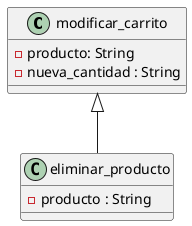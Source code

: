 @startuml RF04

class modificar_carrito{
    - producto: String
    - nueva_cantidad : String
   
}

class eliminar_producto extends modificar_carrito {
    - producto : String
    
}
@enduml